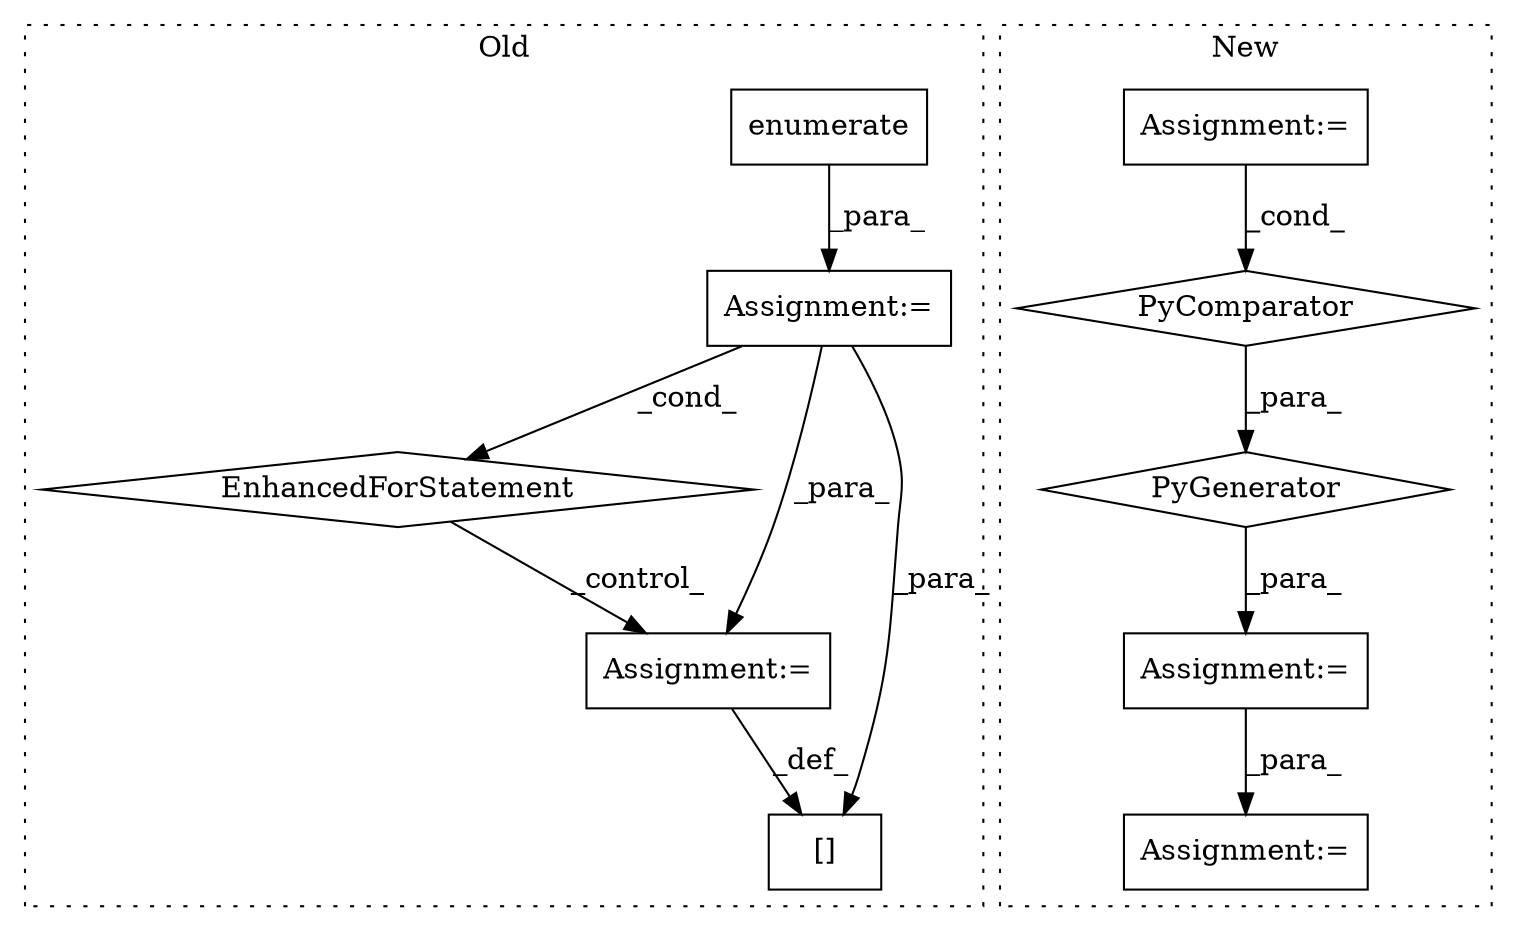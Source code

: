 digraph G {
subgraph cluster0 {
1 [label="enumerate" a="32" s="524,546" l="10,1" shape="box"];
3 [label="Assignment:=" a="7" s="443,547" l="63,2" shape="box"];
6 [label="EnhancedForStatement" a="70" s="443,547" l="63,2" shape="diamond"];
7 [label="Assignment:=" a="7" s="586" l="1" shape="box"];
9 [label="[]" a="2" s="571,585" l="13,1" shape="box"];
label = "Old";
style="dotted";
}
subgraph cluster1 {
2 [label="PyGenerator" a="107" s="496" l="109" shape="diamond"];
4 [label="Assignment:=" a="7" s="570" l="29" shape="box"];
5 [label="PyComparator" a="113" s="570" l="29" shape="diamond"];
8 [label="Assignment:=" a="7" s="909" l="1" shape="box"];
10 [label="Assignment:=" a="7" s="478" l="1" shape="box"];
label = "New";
style="dotted";
}
1 -> 3 [label="_para_"];
2 -> 10 [label="_para_"];
3 -> 6 [label="_cond_"];
3 -> 7 [label="_para_"];
3 -> 9 [label="_para_"];
4 -> 5 [label="_cond_"];
5 -> 2 [label="_para_"];
6 -> 7 [label="_control_"];
7 -> 9 [label="_def_"];
10 -> 8 [label="_para_"];
}